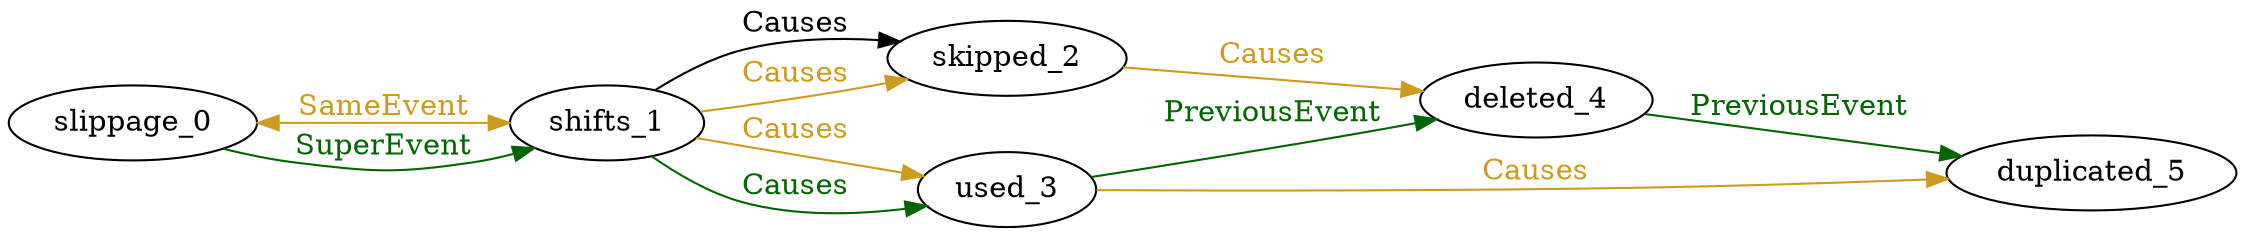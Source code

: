 digraph finite_state_machine { 
	rankdir=LR;
	size="50,50";
node0 [label = "slippage_0"]
node1 [label = "shifts_1"]
node2 [label = "skipped_2"]
node3 [label = "used_3"]
node4 [label = "deleted_4"]
node5 [label = "duplicated_5"]
node0 -> node1 [ label = "SameEvent" fontcolor="goldenrod3" dir = "both" color = "goldenrod3"];
node1 -> node2 [ label = "Causes" fontcolor="black"  color = "Black"];
node1 -> node2 [ label = "Causes" fontcolor="goldenrod3"  color = "goldenrod3"];
node1 -> node3 [ label = "Causes" fontcolor="goldenrod3"  color = "goldenrod3"];
node2 -> node4 [ label = "Causes" fontcolor="goldenrod3"  color = "goldenrod3"];
node3 -> node5 [ label = "Causes" fontcolor="goldenrod3"  color = "goldenrod3"];
node1 -> node3 [ label = "Causes" fontcolor="darkgreen"  color = "darkgreen"];
node0 -> node1 [ label = "SuperEvent" fontcolor="darkgreen"  color = "darkgreen"];
node3 -> node4 [ label = "PreviousEvent" fontcolor="darkgreen"  color = "darkgreen"];
node4 -> node5 [ label = "PreviousEvent" fontcolor="darkgreen"  color = "darkgreen"];
}
